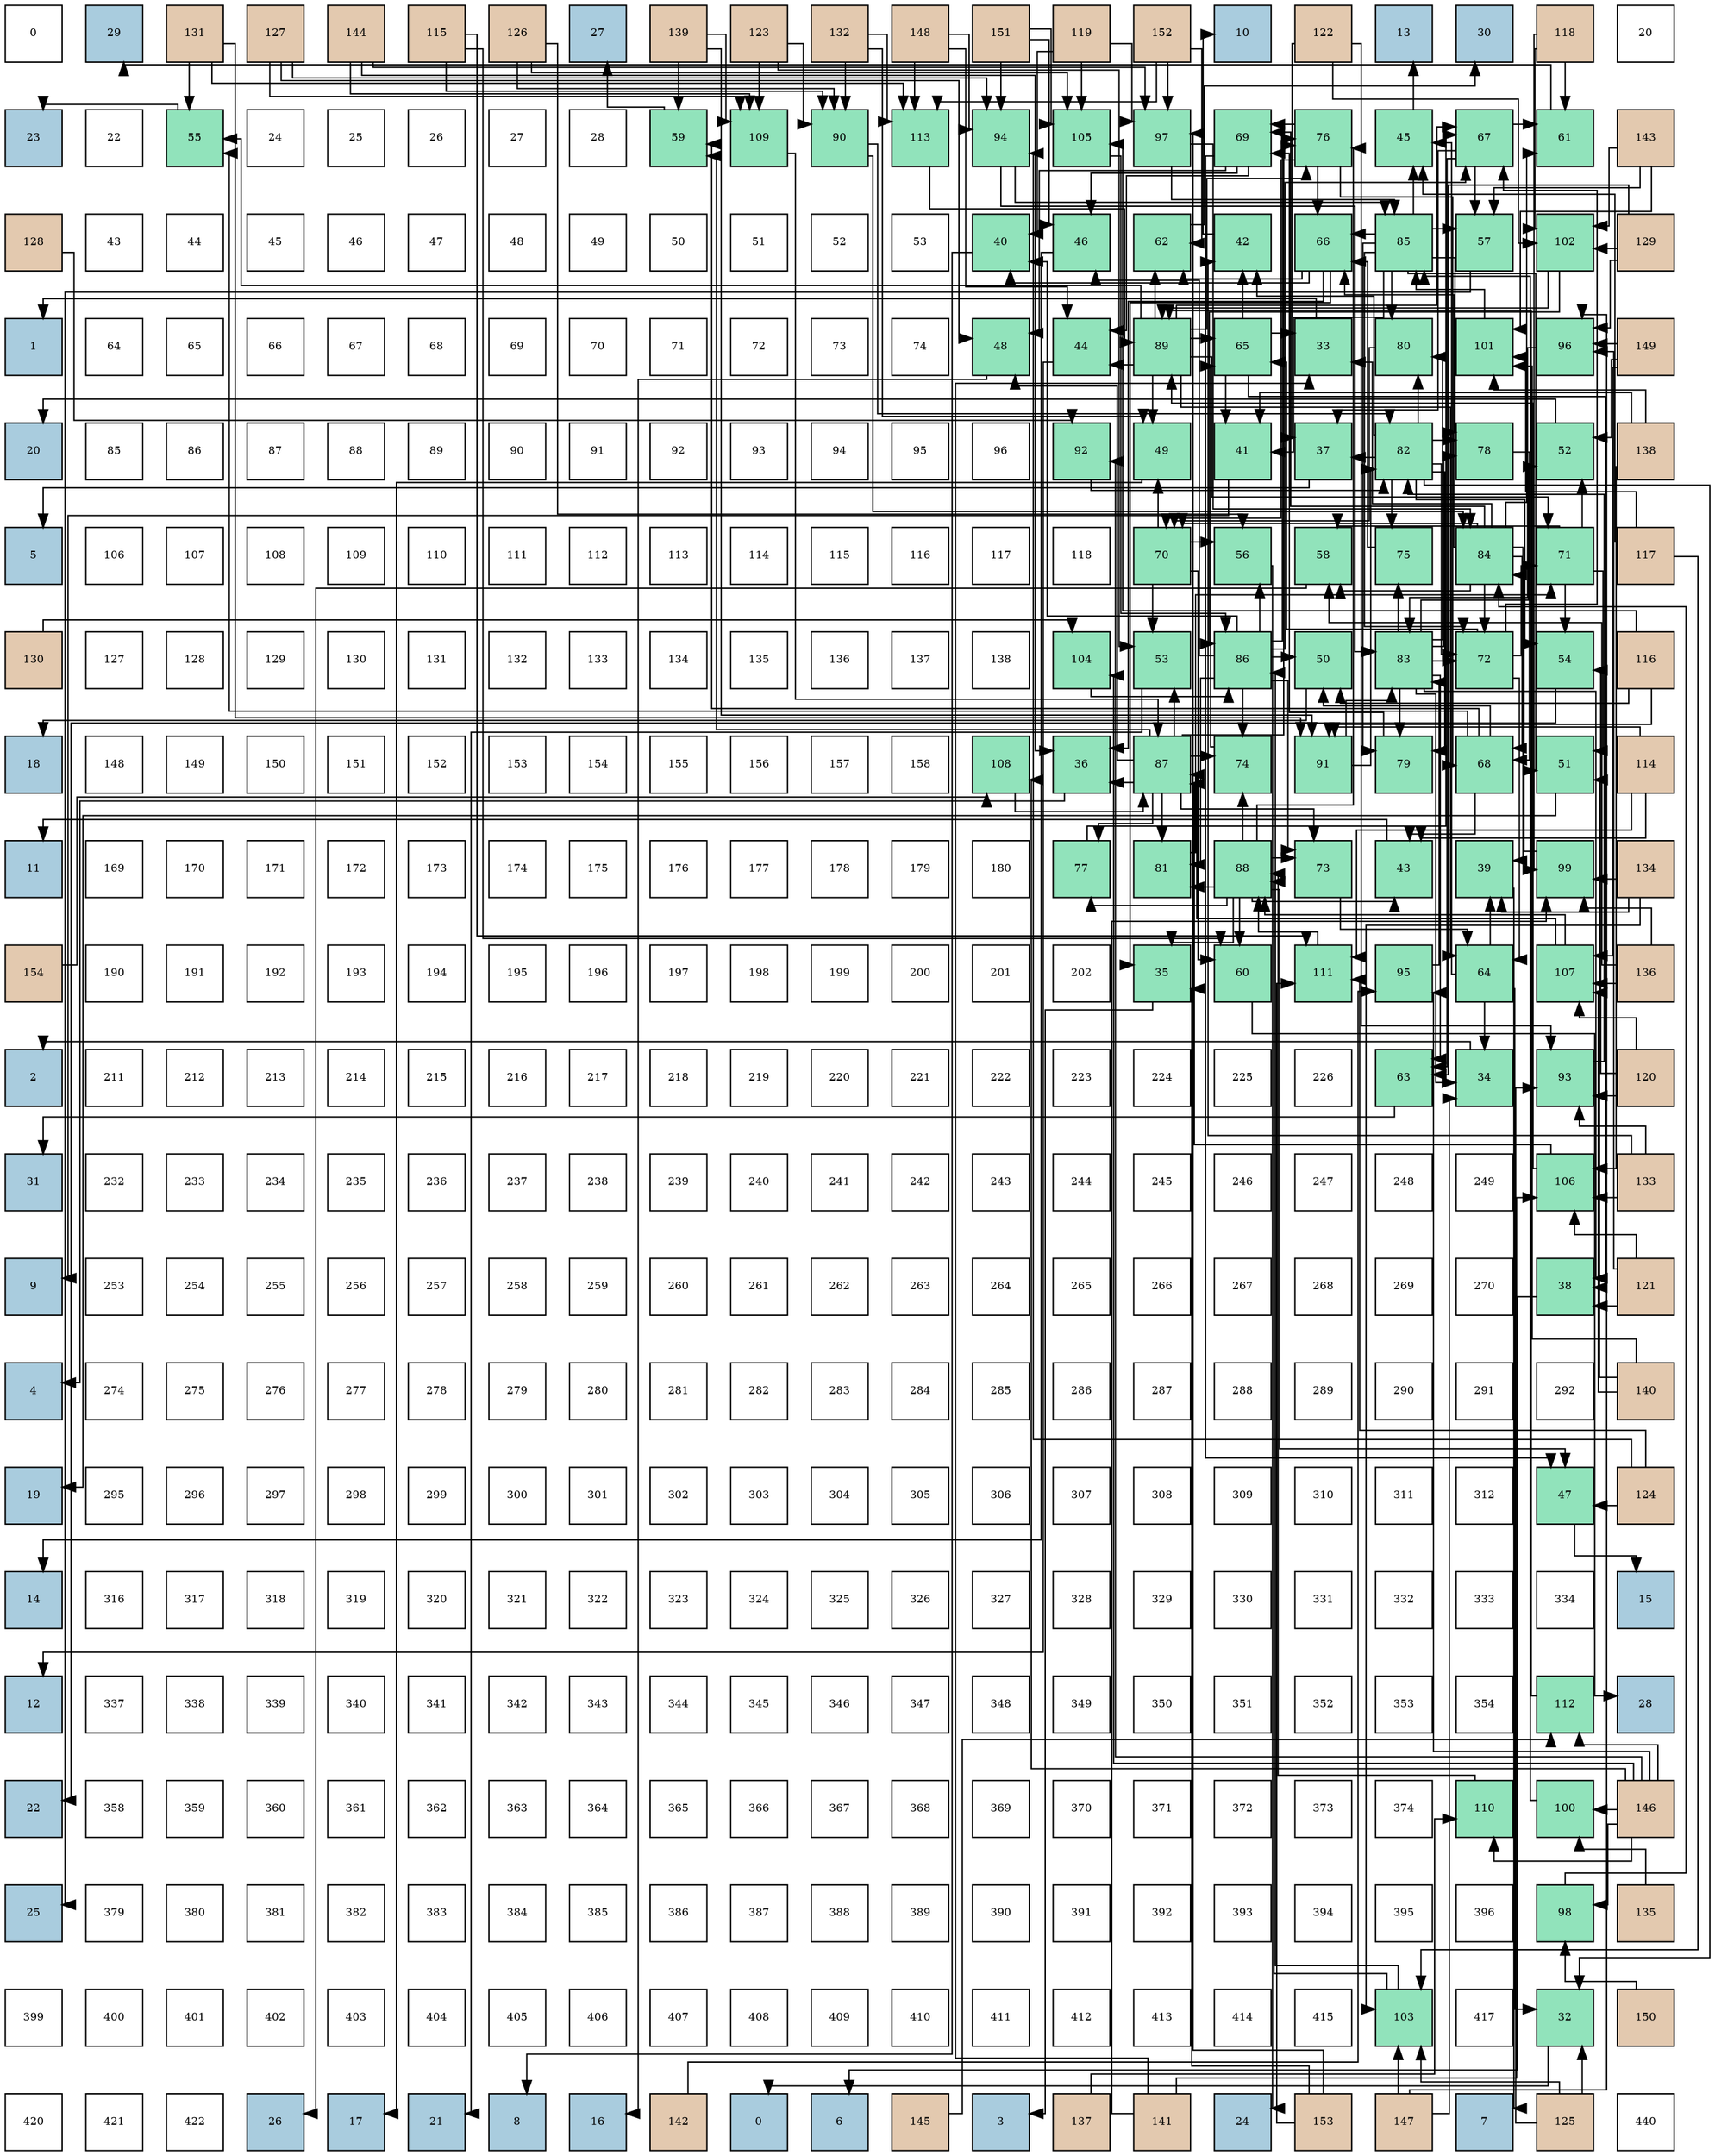 digraph layout{
 rankdir=TB;
 splines=ortho;
 node [style=filled shape=square fixedsize=true width=0.6];
0[label="0", fontsize=8, fillcolor="#ffffff"];
1[label="29", fontsize=8, fillcolor="#a9ccde"];
2[label="131", fontsize=8, fillcolor="#e3c9af"];
3[label="127", fontsize=8, fillcolor="#e3c9af"];
4[label="144", fontsize=8, fillcolor="#e3c9af"];
5[label="115", fontsize=8, fillcolor="#e3c9af"];
6[label="126", fontsize=8, fillcolor="#e3c9af"];
7[label="27", fontsize=8, fillcolor="#a9ccde"];
8[label="139", fontsize=8, fillcolor="#e3c9af"];
9[label="123", fontsize=8, fillcolor="#e3c9af"];
10[label="132", fontsize=8, fillcolor="#e3c9af"];
11[label="148", fontsize=8, fillcolor="#e3c9af"];
12[label="151", fontsize=8, fillcolor="#e3c9af"];
13[label="119", fontsize=8, fillcolor="#e3c9af"];
14[label="152", fontsize=8, fillcolor="#e3c9af"];
15[label="10", fontsize=8, fillcolor="#a9ccde"];
16[label="122", fontsize=8, fillcolor="#e3c9af"];
17[label="13", fontsize=8, fillcolor="#a9ccde"];
18[label="30", fontsize=8, fillcolor="#a9ccde"];
19[label="118", fontsize=8, fillcolor="#e3c9af"];
20[label="20", fontsize=8, fillcolor="#ffffff"];
21[label="23", fontsize=8, fillcolor="#a9ccde"];
22[label="22", fontsize=8, fillcolor="#ffffff"];
23[label="55", fontsize=8, fillcolor="#91e3bb"];
24[label="24", fontsize=8, fillcolor="#ffffff"];
25[label="25", fontsize=8, fillcolor="#ffffff"];
26[label="26", fontsize=8, fillcolor="#ffffff"];
27[label="27", fontsize=8, fillcolor="#ffffff"];
28[label="28", fontsize=8, fillcolor="#ffffff"];
29[label="59", fontsize=8, fillcolor="#91e3bb"];
30[label="109", fontsize=8, fillcolor="#91e3bb"];
31[label="90", fontsize=8, fillcolor="#91e3bb"];
32[label="113", fontsize=8, fillcolor="#91e3bb"];
33[label="94", fontsize=8, fillcolor="#91e3bb"];
34[label="105", fontsize=8, fillcolor="#91e3bb"];
35[label="97", fontsize=8, fillcolor="#91e3bb"];
36[label="69", fontsize=8, fillcolor="#91e3bb"];
37[label="76", fontsize=8, fillcolor="#91e3bb"];
38[label="45", fontsize=8, fillcolor="#91e3bb"];
39[label="67", fontsize=8, fillcolor="#91e3bb"];
40[label="61", fontsize=8, fillcolor="#91e3bb"];
41[label="143", fontsize=8, fillcolor="#e3c9af"];
42[label="128", fontsize=8, fillcolor="#e3c9af"];
43[label="43", fontsize=8, fillcolor="#ffffff"];
44[label="44", fontsize=8, fillcolor="#ffffff"];
45[label="45", fontsize=8, fillcolor="#ffffff"];
46[label="46", fontsize=8, fillcolor="#ffffff"];
47[label="47", fontsize=8, fillcolor="#ffffff"];
48[label="48", fontsize=8, fillcolor="#ffffff"];
49[label="49", fontsize=8, fillcolor="#ffffff"];
50[label="50", fontsize=8, fillcolor="#ffffff"];
51[label="51", fontsize=8, fillcolor="#ffffff"];
52[label="52", fontsize=8, fillcolor="#ffffff"];
53[label="53", fontsize=8, fillcolor="#ffffff"];
54[label="40", fontsize=8, fillcolor="#91e3bb"];
55[label="46", fontsize=8, fillcolor="#91e3bb"];
56[label="62", fontsize=8, fillcolor="#91e3bb"];
57[label="42", fontsize=8, fillcolor="#91e3bb"];
58[label="66", fontsize=8, fillcolor="#91e3bb"];
59[label="85", fontsize=8, fillcolor="#91e3bb"];
60[label="57", fontsize=8, fillcolor="#91e3bb"];
61[label="102", fontsize=8, fillcolor="#91e3bb"];
62[label="129", fontsize=8, fillcolor="#e3c9af"];
63[label="1", fontsize=8, fillcolor="#a9ccde"];
64[label="64", fontsize=8, fillcolor="#ffffff"];
65[label="65", fontsize=8, fillcolor="#ffffff"];
66[label="66", fontsize=8, fillcolor="#ffffff"];
67[label="67", fontsize=8, fillcolor="#ffffff"];
68[label="68", fontsize=8, fillcolor="#ffffff"];
69[label="69", fontsize=8, fillcolor="#ffffff"];
70[label="70", fontsize=8, fillcolor="#ffffff"];
71[label="71", fontsize=8, fillcolor="#ffffff"];
72[label="72", fontsize=8, fillcolor="#ffffff"];
73[label="73", fontsize=8, fillcolor="#ffffff"];
74[label="74", fontsize=8, fillcolor="#ffffff"];
75[label="48", fontsize=8, fillcolor="#91e3bb"];
76[label="44", fontsize=8, fillcolor="#91e3bb"];
77[label="89", fontsize=8, fillcolor="#91e3bb"];
78[label="65", fontsize=8, fillcolor="#91e3bb"];
79[label="33", fontsize=8, fillcolor="#91e3bb"];
80[label="80", fontsize=8, fillcolor="#91e3bb"];
81[label="101", fontsize=8, fillcolor="#91e3bb"];
82[label="96", fontsize=8, fillcolor="#91e3bb"];
83[label="149", fontsize=8, fillcolor="#e3c9af"];
84[label="20", fontsize=8, fillcolor="#a9ccde"];
85[label="85", fontsize=8, fillcolor="#ffffff"];
86[label="86", fontsize=8, fillcolor="#ffffff"];
87[label="87", fontsize=8, fillcolor="#ffffff"];
88[label="88", fontsize=8, fillcolor="#ffffff"];
89[label="89", fontsize=8, fillcolor="#ffffff"];
90[label="90", fontsize=8, fillcolor="#ffffff"];
91[label="91", fontsize=8, fillcolor="#ffffff"];
92[label="92", fontsize=8, fillcolor="#ffffff"];
93[label="93", fontsize=8, fillcolor="#ffffff"];
94[label="94", fontsize=8, fillcolor="#ffffff"];
95[label="95", fontsize=8, fillcolor="#ffffff"];
96[label="96", fontsize=8, fillcolor="#ffffff"];
97[label="92", fontsize=8, fillcolor="#91e3bb"];
98[label="49", fontsize=8, fillcolor="#91e3bb"];
99[label="41", fontsize=8, fillcolor="#91e3bb"];
100[label="37", fontsize=8, fillcolor="#91e3bb"];
101[label="82", fontsize=8, fillcolor="#91e3bb"];
102[label="78", fontsize=8, fillcolor="#91e3bb"];
103[label="52", fontsize=8, fillcolor="#91e3bb"];
104[label="138", fontsize=8, fillcolor="#e3c9af"];
105[label="5", fontsize=8, fillcolor="#a9ccde"];
106[label="106", fontsize=8, fillcolor="#ffffff"];
107[label="107", fontsize=8, fillcolor="#ffffff"];
108[label="108", fontsize=8, fillcolor="#ffffff"];
109[label="109", fontsize=8, fillcolor="#ffffff"];
110[label="110", fontsize=8, fillcolor="#ffffff"];
111[label="111", fontsize=8, fillcolor="#ffffff"];
112[label="112", fontsize=8, fillcolor="#ffffff"];
113[label="113", fontsize=8, fillcolor="#ffffff"];
114[label="114", fontsize=8, fillcolor="#ffffff"];
115[label="115", fontsize=8, fillcolor="#ffffff"];
116[label="116", fontsize=8, fillcolor="#ffffff"];
117[label="117", fontsize=8, fillcolor="#ffffff"];
118[label="118", fontsize=8, fillcolor="#ffffff"];
119[label="70", fontsize=8, fillcolor="#91e3bb"];
120[label="56", fontsize=8, fillcolor="#91e3bb"];
121[label="58", fontsize=8, fillcolor="#91e3bb"];
122[label="75", fontsize=8, fillcolor="#91e3bb"];
123[label="84", fontsize=8, fillcolor="#91e3bb"];
124[label="71", fontsize=8, fillcolor="#91e3bb"];
125[label="117", fontsize=8, fillcolor="#e3c9af"];
126[label="130", fontsize=8, fillcolor="#e3c9af"];
127[label="127", fontsize=8, fillcolor="#ffffff"];
128[label="128", fontsize=8, fillcolor="#ffffff"];
129[label="129", fontsize=8, fillcolor="#ffffff"];
130[label="130", fontsize=8, fillcolor="#ffffff"];
131[label="131", fontsize=8, fillcolor="#ffffff"];
132[label="132", fontsize=8, fillcolor="#ffffff"];
133[label="133", fontsize=8, fillcolor="#ffffff"];
134[label="134", fontsize=8, fillcolor="#ffffff"];
135[label="135", fontsize=8, fillcolor="#ffffff"];
136[label="136", fontsize=8, fillcolor="#ffffff"];
137[label="137", fontsize=8, fillcolor="#ffffff"];
138[label="138", fontsize=8, fillcolor="#ffffff"];
139[label="104", fontsize=8, fillcolor="#91e3bb"];
140[label="53", fontsize=8, fillcolor="#91e3bb"];
141[label="86", fontsize=8, fillcolor="#91e3bb"];
142[label="50", fontsize=8, fillcolor="#91e3bb"];
143[label="83", fontsize=8, fillcolor="#91e3bb"];
144[label="72", fontsize=8, fillcolor="#91e3bb"];
145[label="54", fontsize=8, fillcolor="#91e3bb"];
146[label="116", fontsize=8, fillcolor="#e3c9af"];
147[label="18", fontsize=8, fillcolor="#a9ccde"];
148[label="148", fontsize=8, fillcolor="#ffffff"];
149[label="149", fontsize=8, fillcolor="#ffffff"];
150[label="150", fontsize=8, fillcolor="#ffffff"];
151[label="151", fontsize=8, fillcolor="#ffffff"];
152[label="152", fontsize=8, fillcolor="#ffffff"];
153[label="153", fontsize=8, fillcolor="#ffffff"];
154[label="154", fontsize=8, fillcolor="#ffffff"];
155[label="155", fontsize=8, fillcolor="#ffffff"];
156[label="156", fontsize=8, fillcolor="#ffffff"];
157[label="157", fontsize=8, fillcolor="#ffffff"];
158[label="158", fontsize=8, fillcolor="#ffffff"];
159[label="108", fontsize=8, fillcolor="#91e3bb"];
160[label="36", fontsize=8, fillcolor="#91e3bb"];
161[label="87", fontsize=8, fillcolor="#91e3bb"];
162[label="74", fontsize=8, fillcolor="#91e3bb"];
163[label="91", fontsize=8, fillcolor="#91e3bb"];
164[label="79", fontsize=8, fillcolor="#91e3bb"];
165[label="68", fontsize=8, fillcolor="#91e3bb"];
166[label="51", fontsize=8, fillcolor="#91e3bb"];
167[label="114", fontsize=8, fillcolor="#e3c9af"];
168[label="11", fontsize=8, fillcolor="#a9ccde"];
169[label="169", fontsize=8, fillcolor="#ffffff"];
170[label="170", fontsize=8, fillcolor="#ffffff"];
171[label="171", fontsize=8, fillcolor="#ffffff"];
172[label="172", fontsize=8, fillcolor="#ffffff"];
173[label="173", fontsize=8, fillcolor="#ffffff"];
174[label="174", fontsize=8, fillcolor="#ffffff"];
175[label="175", fontsize=8, fillcolor="#ffffff"];
176[label="176", fontsize=8, fillcolor="#ffffff"];
177[label="177", fontsize=8, fillcolor="#ffffff"];
178[label="178", fontsize=8, fillcolor="#ffffff"];
179[label="179", fontsize=8, fillcolor="#ffffff"];
180[label="180", fontsize=8, fillcolor="#ffffff"];
181[label="77", fontsize=8, fillcolor="#91e3bb"];
182[label="81", fontsize=8, fillcolor="#91e3bb"];
183[label="88", fontsize=8, fillcolor="#91e3bb"];
184[label="73", fontsize=8, fillcolor="#91e3bb"];
185[label="43", fontsize=8, fillcolor="#91e3bb"];
186[label="39", fontsize=8, fillcolor="#91e3bb"];
187[label="99", fontsize=8, fillcolor="#91e3bb"];
188[label="134", fontsize=8, fillcolor="#e3c9af"];
189[label="154", fontsize=8, fillcolor="#e3c9af"];
190[label="190", fontsize=8, fillcolor="#ffffff"];
191[label="191", fontsize=8, fillcolor="#ffffff"];
192[label="192", fontsize=8, fillcolor="#ffffff"];
193[label="193", fontsize=8, fillcolor="#ffffff"];
194[label="194", fontsize=8, fillcolor="#ffffff"];
195[label="195", fontsize=8, fillcolor="#ffffff"];
196[label="196", fontsize=8, fillcolor="#ffffff"];
197[label="197", fontsize=8, fillcolor="#ffffff"];
198[label="198", fontsize=8, fillcolor="#ffffff"];
199[label="199", fontsize=8, fillcolor="#ffffff"];
200[label="200", fontsize=8, fillcolor="#ffffff"];
201[label="201", fontsize=8, fillcolor="#ffffff"];
202[label="202", fontsize=8, fillcolor="#ffffff"];
203[label="35", fontsize=8, fillcolor="#91e3bb"];
204[label="60", fontsize=8, fillcolor="#91e3bb"];
205[label="111", fontsize=8, fillcolor="#91e3bb"];
206[label="95", fontsize=8, fillcolor="#91e3bb"];
207[label="64", fontsize=8, fillcolor="#91e3bb"];
208[label="107", fontsize=8, fillcolor="#91e3bb"];
209[label="136", fontsize=8, fillcolor="#e3c9af"];
210[label="2", fontsize=8, fillcolor="#a9ccde"];
211[label="211", fontsize=8, fillcolor="#ffffff"];
212[label="212", fontsize=8, fillcolor="#ffffff"];
213[label="213", fontsize=8, fillcolor="#ffffff"];
214[label="214", fontsize=8, fillcolor="#ffffff"];
215[label="215", fontsize=8, fillcolor="#ffffff"];
216[label="216", fontsize=8, fillcolor="#ffffff"];
217[label="217", fontsize=8, fillcolor="#ffffff"];
218[label="218", fontsize=8, fillcolor="#ffffff"];
219[label="219", fontsize=8, fillcolor="#ffffff"];
220[label="220", fontsize=8, fillcolor="#ffffff"];
221[label="221", fontsize=8, fillcolor="#ffffff"];
222[label="222", fontsize=8, fillcolor="#ffffff"];
223[label="223", fontsize=8, fillcolor="#ffffff"];
224[label="224", fontsize=8, fillcolor="#ffffff"];
225[label="225", fontsize=8, fillcolor="#ffffff"];
226[label="226", fontsize=8, fillcolor="#ffffff"];
227[label="63", fontsize=8, fillcolor="#91e3bb"];
228[label="34", fontsize=8, fillcolor="#91e3bb"];
229[label="93", fontsize=8, fillcolor="#91e3bb"];
230[label="120", fontsize=8, fillcolor="#e3c9af"];
231[label="31", fontsize=8, fillcolor="#a9ccde"];
232[label="232", fontsize=8, fillcolor="#ffffff"];
233[label="233", fontsize=8, fillcolor="#ffffff"];
234[label="234", fontsize=8, fillcolor="#ffffff"];
235[label="235", fontsize=8, fillcolor="#ffffff"];
236[label="236", fontsize=8, fillcolor="#ffffff"];
237[label="237", fontsize=8, fillcolor="#ffffff"];
238[label="238", fontsize=8, fillcolor="#ffffff"];
239[label="239", fontsize=8, fillcolor="#ffffff"];
240[label="240", fontsize=8, fillcolor="#ffffff"];
241[label="241", fontsize=8, fillcolor="#ffffff"];
242[label="242", fontsize=8, fillcolor="#ffffff"];
243[label="243", fontsize=8, fillcolor="#ffffff"];
244[label="244", fontsize=8, fillcolor="#ffffff"];
245[label="245", fontsize=8, fillcolor="#ffffff"];
246[label="246", fontsize=8, fillcolor="#ffffff"];
247[label="247", fontsize=8, fillcolor="#ffffff"];
248[label="248", fontsize=8, fillcolor="#ffffff"];
249[label="249", fontsize=8, fillcolor="#ffffff"];
250[label="106", fontsize=8, fillcolor="#91e3bb"];
251[label="133", fontsize=8, fillcolor="#e3c9af"];
252[label="9", fontsize=8, fillcolor="#a9ccde"];
253[label="253", fontsize=8, fillcolor="#ffffff"];
254[label="254", fontsize=8, fillcolor="#ffffff"];
255[label="255", fontsize=8, fillcolor="#ffffff"];
256[label="256", fontsize=8, fillcolor="#ffffff"];
257[label="257", fontsize=8, fillcolor="#ffffff"];
258[label="258", fontsize=8, fillcolor="#ffffff"];
259[label="259", fontsize=8, fillcolor="#ffffff"];
260[label="260", fontsize=8, fillcolor="#ffffff"];
261[label="261", fontsize=8, fillcolor="#ffffff"];
262[label="262", fontsize=8, fillcolor="#ffffff"];
263[label="263", fontsize=8, fillcolor="#ffffff"];
264[label="264", fontsize=8, fillcolor="#ffffff"];
265[label="265", fontsize=8, fillcolor="#ffffff"];
266[label="266", fontsize=8, fillcolor="#ffffff"];
267[label="267", fontsize=8, fillcolor="#ffffff"];
268[label="268", fontsize=8, fillcolor="#ffffff"];
269[label="269", fontsize=8, fillcolor="#ffffff"];
270[label="270", fontsize=8, fillcolor="#ffffff"];
271[label="38", fontsize=8, fillcolor="#91e3bb"];
272[label="121", fontsize=8, fillcolor="#e3c9af"];
273[label="4", fontsize=8, fillcolor="#a9ccde"];
274[label="274", fontsize=8, fillcolor="#ffffff"];
275[label="275", fontsize=8, fillcolor="#ffffff"];
276[label="276", fontsize=8, fillcolor="#ffffff"];
277[label="277", fontsize=8, fillcolor="#ffffff"];
278[label="278", fontsize=8, fillcolor="#ffffff"];
279[label="279", fontsize=8, fillcolor="#ffffff"];
280[label="280", fontsize=8, fillcolor="#ffffff"];
281[label="281", fontsize=8, fillcolor="#ffffff"];
282[label="282", fontsize=8, fillcolor="#ffffff"];
283[label="283", fontsize=8, fillcolor="#ffffff"];
284[label="284", fontsize=8, fillcolor="#ffffff"];
285[label="285", fontsize=8, fillcolor="#ffffff"];
286[label="286", fontsize=8, fillcolor="#ffffff"];
287[label="287", fontsize=8, fillcolor="#ffffff"];
288[label="288", fontsize=8, fillcolor="#ffffff"];
289[label="289", fontsize=8, fillcolor="#ffffff"];
290[label="290", fontsize=8, fillcolor="#ffffff"];
291[label="291", fontsize=8, fillcolor="#ffffff"];
292[label="292", fontsize=8, fillcolor="#ffffff"];
293[label="140", fontsize=8, fillcolor="#e3c9af"];
294[label="19", fontsize=8, fillcolor="#a9ccde"];
295[label="295", fontsize=8, fillcolor="#ffffff"];
296[label="296", fontsize=8, fillcolor="#ffffff"];
297[label="297", fontsize=8, fillcolor="#ffffff"];
298[label="298", fontsize=8, fillcolor="#ffffff"];
299[label="299", fontsize=8, fillcolor="#ffffff"];
300[label="300", fontsize=8, fillcolor="#ffffff"];
301[label="301", fontsize=8, fillcolor="#ffffff"];
302[label="302", fontsize=8, fillcolor="#ffffff"];
303[label="303", fontsize=8, fillcolor="#ffffff"];
304[label="304", fontsize=8, fillcolor="#ffffff"];
305[label="305", fontsize=8, fillcolor="#ffffff"];
306[label="306", fontsize=8, fillcolor="#ffffff"];
307[label="307", fontsize=8, fillcolor="#ffffff"];
308[label="308", fontsize=8, fillcolor="#ffffff"];
309[label="309", fontsize=8, fillcolor="#ffffff"];
310[label="310", fontsize=8, fillcolor="#ffffff"];
311[label="311", fontsize=8, fillcolor="#ffffff"];
312[label="312", fontsize=8, fillcolor="#ffffff"];
313[label="47", fontsize=8, fillcolor="#91e3bb"];
314[label="124", fontsize=8, fillcolor="#e3c9af"];
315[label="14", fontsize=8, fillcolor="#a9ccde"];
316[label="316", fontsize=8, fillcolor="#ffffff"];
317[label="317", fontsize=8, fillcolor="#ffffff"];
318[label="318", fontsize=8, fillcolor="#ffffff"];
319[label="319", fontsize=8, fillcolor="#ffffff"];
320[label="320", fontsize=8, fillcolor="#ffffff"];
321[label="321", fontsize=8, fillcolor="#ffffff"];
322[label="322", fontsize=8, fillcolor="#ffffff"];
323[label="323", fontsize=8, fillcolor="#ffffff"];
324[label="324", fontsize=8, fillcolor="#ffffff"];
325[label="325", fontsize=8, fillcolor="#ffffff"];
326[label="326", fontsize=8, fillcolor="#ffffff"];
327[label="327", fontsize=8, fillcolor="#ffffff"];
328[label="328", fontsize=8, fillcolor="#ffffff"];
329[label="329", fontsize=8, fillcolor="#ffffff"];
330[label="330", fontsize=8, fillcolor="#ffffff"];
331[label="331", fontsize=8, fillcolor="#ffffff"];
332[label="332", fontsize=8, fillcolor="#ffffff"];
333[label="333", fontsize=8, fillcolor="#ffffff"];
334[label="334", fontsize=8, fillcolor="#ffffff"];
335[label="15", fontsize=8, fillcolor="#a9ccde"];
336[label="12", fontsize=8, fillcolor="#a9ccde"];
337[label="337", fontsize=8, fillcolor="#ffffff"];
338[label="338", fontsize=8, fillcolor="#ffffff"];
339[label="339", fontsize=8, fillcolor="#ffffff"];
340[label="340", fontsize=8, fillcolor="#ffffff"];
341[label="341", fontsize=8, fillcolor="#ffffff"];
342[label="342", fontsize=8, fillcolor="#ffffff"];
343[label="343", fontsize=8, fillcolor="#ffffff"];
344[label="344", fontsize=8, fillcolor="#ffffff"];
345[label="345", fontsize=8, fillcolor="#ffffff"];
346[label="346", fontsize=8, fillcolor="#ffffff"];
347[label="347", fontsize=8, fillcolor="#ffffff"];
348[label="348", fontsize=8, fillcolor="#ffffff"];
349[label="349", fontsize=8, fillcolor="#ffffff"];
350[label="350", fontsize=8, fillcolor="#ffffff"];
351[label="351", fontsize=8, fillcolor="#ffffff"];
352[label="352", fontsize=8, fillcolor="#ffffff"];
353[label="353", fontsize=8, fillcolor="#ffffff"];
354[label="354", fontsize=8, fillcolor="#ffffff"];
355[label="112", fontsize=8, fillcolor="#91e3bb"];
356[label="28", fontsize=8, fillcolor="#a9ccde"];
357[label="22", fontsize=8, fillcolor="#a9ccde"];
358[label="358", fontsize=8, fillcolor="#ffffff"];
359[label="359", fontsize=8, fillcolor="#ffffff"];
360[label="360", fontsize=8, fillcolor="#ffffff"];
361[label="361", fontsize=8, fillcolor="#ffffff"];
362[label="362", fontsize=8, fillcolor="#ffffff"];
363[label="363", fontsize=8, fillcolor="#ffffff"];
364[label="364", fontsize=8, fillcolor="#ffffff"];
365[label="365", fontsize=8, fillcolor="#ffffff"];
366[label="366", fontsize=8, fillcolor="#ffffff"];
367[label="367", fontsize=8, fillcolor="#ffffff"];
368[label="368", fontsize=8, fillcolor="#ffffff"];
369[label="369", fontsize=8, fillcolor="#ffffff"];
370[label="370", fontsize=8, fillcolor="#ffffff"];
371[label="371", fontsize=8, fillcolor="#ffffff"];
372[label="372", fontsize=8, fillcolor="#ffffff"];
373[label="373", fontsize=8, fillcolor="#ffffff"];
374[label="374", fontsize=8, fillcolor="#ffffff"];
375[label="110", fontsize=8, fillcolor="#91e3bb"];
376[label="100", fontsize=8, fillcolor="#91e3bb"];
377[label="146", fontsize=8, fillcolor="#e3c9af"];
378[label="25", fontsize=8, fillcolor="#a9ccde"];
379[label="379", fontsize=8, fillcolor="#ffffff"];
380[label="380", fontsize=8, fillcolor="#ffffff"];
381[label="381", fontsize=8, fillcolor="#ffffff"];
382[label="382", fontsize=8, fillcolor="#ffffff"];
383[label="383", fontsize=8, fillcolor="#ffffff"];
384[label="384", fontsize=8, fillcolor="#ffffff"];
385[label="385", fontsize=8, fillcolor="#ffffff"];
386[label="386", fontsize=8, fillcolor="#ffffff"];
387[label="387", fontsize=8, fillcolor="#ffffff"];
388[label="388", fontsize=8, fillcolor="#ffffff"];
389[label="389", fontsize=8, fillcolor="#ffffff"];
390[label="390", fontsize=8, fillcolor="#ffffff"];
391[label="391", fontsize=8, fillcolor="#ffffff"];
392[label="392", fontsize=8, fillcolor="#ffffff"];
393[label="393", fontsize=8, fillcolor="#ffffff"];
394[label="394", fontsize=8, fillcolor="#ffffff"];
395[label="395", fontsize=8, fillcolor="#ffffff"];
396[label="396", fontsize=8, fillcolor="#ffffff"];
397[label="98", fontsize=8, fillcolor="#91e3bb"];
398[label="135", fontsize=8, fillcolor="#e3c9af"];
399[label="399", fontsize=8, fillcolor="#ffffff"];
400[label="400", fontsize=8, fillcolor="#ffffff"];
401[label="401", fontsize=8, fillcolor="#ffffff"];
402[label="402", fontsize=8, fillcolor="#ffffff"];
403[label="403", fontsize=8, fillcolor="#ffffff"];
404[label="404", fontsize=8, fillcolor="#ffffff"];
405[label="405", fontsize=8, fillcolor="#ffffff"];
406[label="406", fontsize=8, fillcolor="#ffffff"];
407[label="407", fontsize=8, fillcolor="#ffffff"];
408[label="408", fontsize=8, fillcolor="#ffffff"];
409[label="409", fontsize=8, fillcolor="#ffffff"];
410[label="410", fontsize=8, fillcolor="#ffffff"];
411[label="411", fontsize=8, fillcolor="#ffffff"];
412[label="412", fontsize=8, fillcolor="#ffffff"];
413[label="413", fontsize=8, fillcolor="#ffffff"];
414[label="414", fontsize=8, fillcolor="#ffffff"];
415[label="415", fontsize=8, fillcolor="#ffffff"];
416[label="103", fontsize=8, fillcolor="#91e3bb"];
417[label="417", fontsize=8, fillcolor="#ffffff"];
418[label="32", fontsize=8, fillcolor="#91e3bb"];
419[label="150", fontsize=8, fillcolor="#e3c9af"];
420[label="420", fontsize=8, fillcolor="#ffffff"];
421[label="421", fontsize=8, fillcolor="#ffffff"];
422[label="422", fontsize=8, fillcolor="#ffffff"];
423[label="26", fontsize=8, fillcolor="#a9ccde"];
424[label="17", fontsize=8, fillcolor="#a9ccde"];
425[label="21", fontsize=8, fillcolor="#a9ccde"];
426[label="8", fontsize=8, fillcolor="#a9ccde"];
427[label="16", fontsize=8, fillcolor="#a9ccde"];
428[label="142", fontsize=8, fillcolor="#e3c9af"];
429[label="0", fontsize=8, fillcolor="#a9ccde"];
430[label="6", fontsize=8, fillcolor="#a9ccde"];
431[label="145", fontsize=8, fillcolor="#e3c9af"];
432[label="3", fontsize=8, fillcolor="#a9ccde"];
433[label="137", fontsize=8, fillcolor="#e3c9af"];
434[label="141", fontsize=8, fillcolor="#e3c9af"];
435[label="24", fontsize=8, fillcolor="#a9ccde"];
436[label="153", fontsize=8, fillcolor="#e3c9af"];
437[label="147", fontsize=8, fillcolor="#e3c9af"];
438[label="7", fontsize=8, fillcolor="#a9ccde"];
439[label="125", fontsize=8, fillcolor="#e3c9af"];
440[label="440", fontsize=8, fillcolor="#ffffff"];
edge [constraint=false, style=vis];418 -> 429;
79 -> 63;
228 -> 210;
203 -> 432;
160 -> 273;
100 -> 105;
271 -> 430;
186 -> 438;
54 -> 426;
99 -> 252;
57 -> 15;
185 -> 168;
76 -> 336;
38 -> 17;
55 -> 315;
313 -> 335;
75 -> 427;
98 -> 424;
142 -> 147;
166 -> 294;
103 -> 84;
140 -> 425;
145 -> 357;
23 -> 21;
120 -> 435;
60 -> 378;
121 -> 423;
29 -> 7;
204 -> 356;
40 -> 1;
56 -> 18;
227 -> 231;
207 -> 418;
207 -> 228;
207 -> 186;
207 -> 38;
78 -> 79;
78 -> 271;
78 -> 99;
78 -> 57;
58 -> 203;
58 -> 160;
58 -> 54;
58 -> 56;
39 -> 100;
39 -> 60;
39 -> 40;
39 -> 227;
165 -> 185;
165 -> 142;
165 -> 23;
165 -> 29;
36 -> 76;
36 -> 55;
36 -> 313;
36 -> 75;
119 -> 98;
119 -> 140;
119 -> 120;
119 -> 204;
124 -> 166;
124 -> 103;
124 -> 145;
124 -> 121;
144 -> 207;
144 -> 78;
144 -> 39;
144 -> 124;
184 -> 207;
162 -> 78;
122 -> 58;
37 -> 58;
37 -> 165;
37 -> 36;
37 -> 119;
181 -> 39;
102 -> 165;
164 -> 36;
80 -> 119;
182 -> 124;
101 -> 418;
101 -> 100;
101 -> 57;
101 -> 145;
101 -> 144;
101 -> 122;
101 -> 102;
101 -> 164;
101 -> 80;
143 -> 228;
143 -> 271;
143 -> 103;
143 -> 227;
143 -> 144;
143 -> 122;
143 -> 102;
143 -> 164;
143 -> 80;
123 -> 79;
123 -> 186;
123 -> 121;
123 -> 40;
123 -> 58;
123 -> 165;
123 -> 36;
123 -> 119;
123 -> 144;
59 -> 99;
59 -> 38;
59 -> 166;
59 -> 60;
59 -> 58;
59 -> 144;
59 -> 102;
59 -> 164;
59 -> 80;
141 -> 54;
141 -> 55;
141 -> 142;
141 -> 120;
141 -> 39;
141 -> 184;
141 -> 162;
141 -> 37;
141 -> 182;
161 -> 160;
161 -> 75;
161 -> 140;
161 -> 29;
161 -> 184;
161 -> 162;
161 -> 37;
161 -> 181;
161 -> 182;
183 -> 203;
183 -> 185;
183 -> 313;
183 -> 204;
183 -> 184;
183 -> 162;
183 -> 37;
183 -> 181;
183 -> 182;
77 -> 76;
77 -> 98;
77 -> 23;
77 -> 56;
77 -> 207;
77 -> 78;
77 -> 39;
77 -> 124;
77 -> 37;
31 -> 101;
31 -> 123;
163 -> 101;
163 -> 143;
97 -> 101;
229 -> 101;
33 -> 143;
33 -> 59;
206 -> 143;
82 -> 143;
35 -> 123;
35 -> 59;
397 -> 123;
187 -> 123;
376 -> 59;
81 -> 59;
61 -> 141;
61 -> 77;
416 -> 141;
416 -> 183;
139 -> 141;
34 -> 141;
250 -> 161;
250 -> 77;
208 -> 161;
208 -> 183;
159 -> 161;
30 -> 161;
375 -> 183;
205 -> 183;
355 -> 77;
32 -> 77;
167 -> 185;
167 -> 163;
167 -> 205;
5 -> 204;
5 -> 31;
5 -> 205;
146 -> 142;
146 -> 163;
146 -> 34;
125 -> 38;
125 -> 81;
125 -> 416;
19 -> 40;
19 -> 187;
19 -> 61;
13 -> 54;
13 -> 35;
13 -> 34;
230 -> 145;
230 -> 229;
230 -> 208;
272 -> 271;
272 -> 82;
272 -> 250;
16 -> 100;
16 -> 229;
16 -> 61;
9 -> 140;
9 -> 31;
9 -> 30;
314 -> 313;
314 -> 33;
314 -> 205;
439 -> 418;
439 -> 229;
439 -> 416;
6 -> 120;
6 -> 31;
6 -> 34;
3 -> 75;
3 -> 33;
3 -> 30;
42 -> 97;
62 -> 227;
62 -> 82;
62 -> 61;
126 -> 139;
2 -> 23;
2 -> 163;
2 -> 32;
10 -> 98;
10 -> 31;
10 -> 32;
251 -> 57;
251 -> 229;
251 -> 250;
188 -> 186;
188 -> 187;
188 -> 416;
398 -> 376;
209 -> 121;
209 -> 187;
209 -> 208;
433 -> 375;
104 -> 99;
104 -> 81;
104 -> 250;
8 -> 29;
8 -> 163;
8 -> 30;
293 -> 166;
293 -> 81;
293 -> 208;
434 -> 79;
434 -> 187;
434 -> 250;
428 -> 206;
41 -> 60;
41 -> 81;
41 -> 61;
4 -> 160;
4 -> 35;
4 -> 30;
431 -> 355;
377 -> 97;
377 -> 206;
377 -> 397;
377 -> 376;
377 -> 139;
377 -> 159;
377 -> 375;
377 -> 355;
437 -> 228;
437 -> 82;
437 -> 416;
11 -> 76;
11 -> 33;
11 -> 32;
83 -> 103;
83 -> 82;
83 -> 208;
419 -> 397;
12 -> 55;
12 -> 33;
12 -> 34;
14 -> 56;
14 -> 35;
14 -> 32;
436 -> 203;
436 -> 35;
436 -> 205;
189 -> 159;
edge [constraint=true, style=invis];
0 -> 21 -> 42 -> 63 -> 84 -> 105 -> 126 -> 147 -> 168 -> 189 -> 210 -> 231 -> 252 -> 273 -> 294 -> 315 -> 336 -> 357 -> 378 -> 399 -> 420;
1 -> 22 -> 43 -> 64 -> 85 -> 106 -> 127 -> 148 -> 169 -> 190 -> 211 -> 232 -> 253 -> 274 -> 295 -> 316 -> 337 -> 358 -> 379 -> 400 -> 421;
2 -> 23 -> 44 -> 65 -> 86 -> 107 -> 128 -> 149 -> 170 -> 191 -> 212 -> 233 -> 254 -> 275 -> 296 -> 317 -> 338 -> 359 -> 380 -> 401 -> 422;
3 -> 24 -> 45 -> 66 -> 87 -> 108 -> 129 -> 150 -> 171 -> 192 -> 213 -> 234 -> 255 -> 276 -> 297 -> 318 -> 339 -> 360 -> 381 -> 402 -> 423;
4 -> 25 -> 46 -> 67 -> 88 -> 109 -> 130 -> 151 -> 172 -> 193 -> 214 -> 235 -> 256 -> 277 -> 298 -> 319 -> 340 -> 361 -> 382 -> 403 -> 424;
5 -> 26 -> 47 -> 68 -> 89 -> 110 -> 131 -> 152 -> 173 -> 194 -> 215 -> 236 -> 257 -> 278 -> 299 -> 320 -> 341 -> 362 -> 383 -> 404 -> 425;
6 -> 27 -> 48 -> 69 -> 90 -> 111 -> 132 -> 153 -> 174 -> 195 -> 216 -> 237 -> 258 -> 279 -> 300 -> 321 -> 342 -> 363 -> 384 -> 405 -> 426;
7 -> 28 -> 49 -> 70 -> 91 -> 112 -> 133 -> 154 -> 175 -> 196 -> 217 -> 238 -> 259 -> 280 -> 301 -> 322 -> 343 -> 364 -> 385 -> 406 -> 427;
8 -> 29 -> 50 -> 71 -> 92 -> 113 -> 134 -> 155 -> 176 -> 197 -> 218 -> 239 -> 260 -> 281 -> 302 -> 323 -> 344 -> 365 -> 386 -> 407 -> 428;
9 -> 30 -> 51 -> 72 -> 93 -> 114 -> 135 -> 156 -> 177 -> 198 -> 219 -> 240 -> 261 -> 282 -> 303 -> 324 -> 345 -> 366 -> 387 -> 408 -> 429;
10 -> 31 -> 52 -> 73 -> 94 -> 115 -> 136 -> 157 -> 178 -> 199 -> 220 -> 241 -> 262 -> 283 -> 304 -> 325 -> 346 -> 367 -> 388 -> 409 -> 430;
11 -> 32 -> 53 -> 74 -> 95 -> 116 -> 137 -> 158 -> 179 -> 200 -> 221 -> 242 -> 263 -> 284 -> 305 -> 326 -> 347 -> 368 -> 389 -> 410 -> 431;
12 -> 33 -> 54 -> 75 -> 96 -> 117 -> 138 -> 159 -> 180 -> 201 -> 222 -> 243 -> 264 -> 285 -> 306 -> 327 -> 348 -> 369 -> 390 -> 411 -> 432;
13 -> 34 -> 55 -> 76 -> 97 -> 118 -> 139 -> 160 -> 181 -> 202 -> 223 -> 244 -> 265 -> 286 -> 307 -> 328 -> 349 -> 370 -> 391 -> 412 -> 433;
14 -> 35 -> 56 -> 77 -> 98 -> 119 -> 140 -> 161 -> 182 -> 203 -> 224 -> 245 -> 266 -> 287 -> 308 -> 329 -> 350 -> 371 -> 392 -> 413 -> 434;
15 -> 36 -> 57 -> 78 -> 99 -> 120 -> 141 -> 162 -> 183 -> 204 -> 225 -> 246 -> 267 -> 288 -> 309 -> 330 -> 351 -> 372 -> 393 -> 414 -> 435;
16 -> 37 -> 58 -> 79 -> 100 -> 121 -> 142 -> 163 -> 184 -> 205 -> 226 -> 247 -> 268 -> 289 -> 310 -> 331 -> 352 -> 373 -> 394 -> 415 -> 436;
17 -> 38 -> 59 -> 80 -> 101 -> 122 -> 143 -> 164 -> 185 -> 206 -> 227 -> 248 -> 269 -> 290 -> 311 -> 332 -> 353 -> 374 -> 395 -> 416 -> 437;
18 -> 39 -> 60 -> 81 -> 102 -> 123 -> 144 -> 165 -> 186 -> 207 -> 228 -> 249 -> 270 -> 291 -> 312 -> 333 -> 354 -> 375 -> 396 -> 417 -> 438;
19 -> 40 -> 61 -> 82 -> 103 -> 124 -> 145 -> 166 -> 187 -> 208 -> 229 -> 250 -> 271 -> 292 -> 313 -> 334 -> 355 -> 376 -> 397 -> 418 -> 439;
20 -> 41 -> 62 -> 83 -> 104 -> 125 -> 146 -> 167 -> 188 -> 209 -> 230 -> 251 -> 272 -> 293 -> 314 -> 335 -> 356 -> 377 -> 398 -> 419 -> 440;
rank = same {0 -> 1 -> 2 -> 3 -> 4 -> 5 -> 6 -> 7 -> 8 -> 9 -> 10 -> 11 -> 12 -> 13 -> 14 -> 15 -> 16 -> 17 -> 18 -> 19 -> 20};
rank = same {21 -> 22 -> 23 -> 24 -> 25 -> 26 -> 27 -> 28 -> 29 -> 30 -> 31 -> 32 -> 33 -> 34 -> 35 -> 36 -> 37 -> 38 -> 39 -> 40 -> 41};
rank = same {42 -> 43 -> 44 -> 45 -> 46 -> 47 -> 48 -> 49 -> 50 -> 51 -> 52 -> 53 -> 54 -> 55 -> 56 -> 57 -> 58 -> 59 -> 60 -> 61 -> 62};
rank = same {63 -> 64 -> 65 -> 66 -> 67 -> 68 -> 69 -> 70 -> 71 -> 72 -> 73 -> 74 -> 75 -> 76 -> 77 -> 78 -> 79 -> 80 -> 81 -> 82 -> 83};
rank = same {84 -> 85 -> 86 -> 87 -> 88 -> 89 -> 90 -> 91 -> 92 -> 93 -> 94 -> 95 -> 96 -> 97 -> 98 -> 99 -> 100 -> 101 -> 102 -> 103 -> 104};
rank = same {105 -> 106 -> 107 -> 108 -> 109 -> 110 -> 111 -> 112 -> 113 -> 114 -> 115 -> 116 -> 117 -> 118 -> 119 -> 120 -> 121 -> 122 -> 123 -> 124 -> 125};
rank = same {126 -> 127 -> 128 -> 129 -> 130 -> 131 -> 132 -> 133 -> 134 -> 135 -> 136 -> 137 -> 138 -> 139 -> 140 -> 141 -> 142 -> 143 -> 144 -> 145 -> 146};
rank = same {147 -> 148 -> 149 -> 150 -> 151 -> 152 -> 153 -> 154 -> 155 -> 156 -> 157 -> 158 -> 159 -> 160 -> 161 -> 162 -> 163 -> 164 -> 165 -> 166 -> 167};
rank = same {168 -> 169 -> 170 -> 171 -> 172 -> 173 -> 174 -> 175 -> 176 -> 177 -> 178 -> 179 -> 180 -> 181 -> 182 -> 183 -> 184 -> 185 -> 186 -> 187 -> 188};
rank = same {189 -> 190 -> 191 -> 192 -> 193 -> 194 -> 195 -> 196 -> 197 -> 198 -> 199 -> 200 -> 201 -> 202 -> 203 -> 204 -> 205 -> 206 -> 207 -> 208 -> 209};
rank = same {210 -> 211 -> 212 -> 213 -> 214 -> 215 -> 216 -> 217 -> 218 -> 219 -> 220 -> 221 -> 222 -> 223 -> 224 -> 225 -> 226 -> 227 -> 228 -> 229 -> 230};
rank = same {231 -> 232 -> 233 -> 234 -> 235 -> 236 -> 237 -> 238 -> 239 -> 240 -> 241 -> 242 -> 243 -> 244 -> 245 -> 246 -> 247 -> 248 -> 249 -> 250 -> 251};
rank = same {252 -> 253 -> 254 -> 255 -> 256 -> 257 -> 258 -> 259 -> 260 -> 261 -> 262 -> 263 -> 264 -> 265 -> 266 -> 267 -> 268 -> 269 -> 270 -> 271 -> 272};
rank = same {273 -> 274 -> 275 -> 276 -> 277 -> 278 -> 279 -> 280 -> 281 -> 282 -> 283 -> 284 -> 285 -> 286 -> 287 -> 288 -> 289 -> 290 -> 291 -> 292 -> 293};
rank = same {294 -> 295 -> 296 -> 297 -> 298 -> 299 -> 300 -> 301 -> 302 -> 303 -> 304 -> 305 -> 306 -> 307 -> 308 -> 309 -> 310 -> 311 -> 312 -> 313 -> 314};
rank = same {315 -> 316 -> 317 -> 318 -> 319 -> 320 -> 321 -> 322 -> 323 -> 324 -> 325 -> 326 -> 327 -> 328 -> 329 -> 330 -> 331 -> 332 -> 333 -> 334 -> 335};
rank = same {336 -> 337 -> 338 -> 339 -> 340 -> 341 -> 342 -> 343 -> 344 -> 345 -> 346 -> 347 -> 348 -> 349 -> 350 -> 351 -> 352 -> 353 -> 354 -> 355 -> 356};
rank = same {357 -> 358 -> 359 -> 360 -> 361 -> 362 -> 363 -> 364 -> 365 -> 366 -> 367 -> 368 -> 369 -> 370 -> 371 -> 372 -> 373 -> 374 -> 375 -> 376 -> 377};
rank = same {378 -> 379 -> 380 -> 381 -> 382 -> 383 -> 384 -> 385 -> 386 -> 387 -> 388 -> 389 -> 390 -> 391 -> 392 -> 393 -> 394 -> 395 -> 396 -> 397 -> 398};
rank = same {399 -> 400 -> 401 -> 402 -> 403 -> 404 -> 405 -> 406 -> 407 -> 408 -> 409 -> 410 -> 411 -> 412 -> 413 -> 414 -> 415 -> 416 -> 417 -> 418 -> 419};
rank = same {420 -> 421 -> 422 -> 423 -> 424 -> 425 -> 426 -> 427 -> 428 -> 429 -> 430 -> 431 -> 432 -> 433 -> 434 -> 435 -> 436 -> 437 -> 438 -> 439 -> 440};
}
